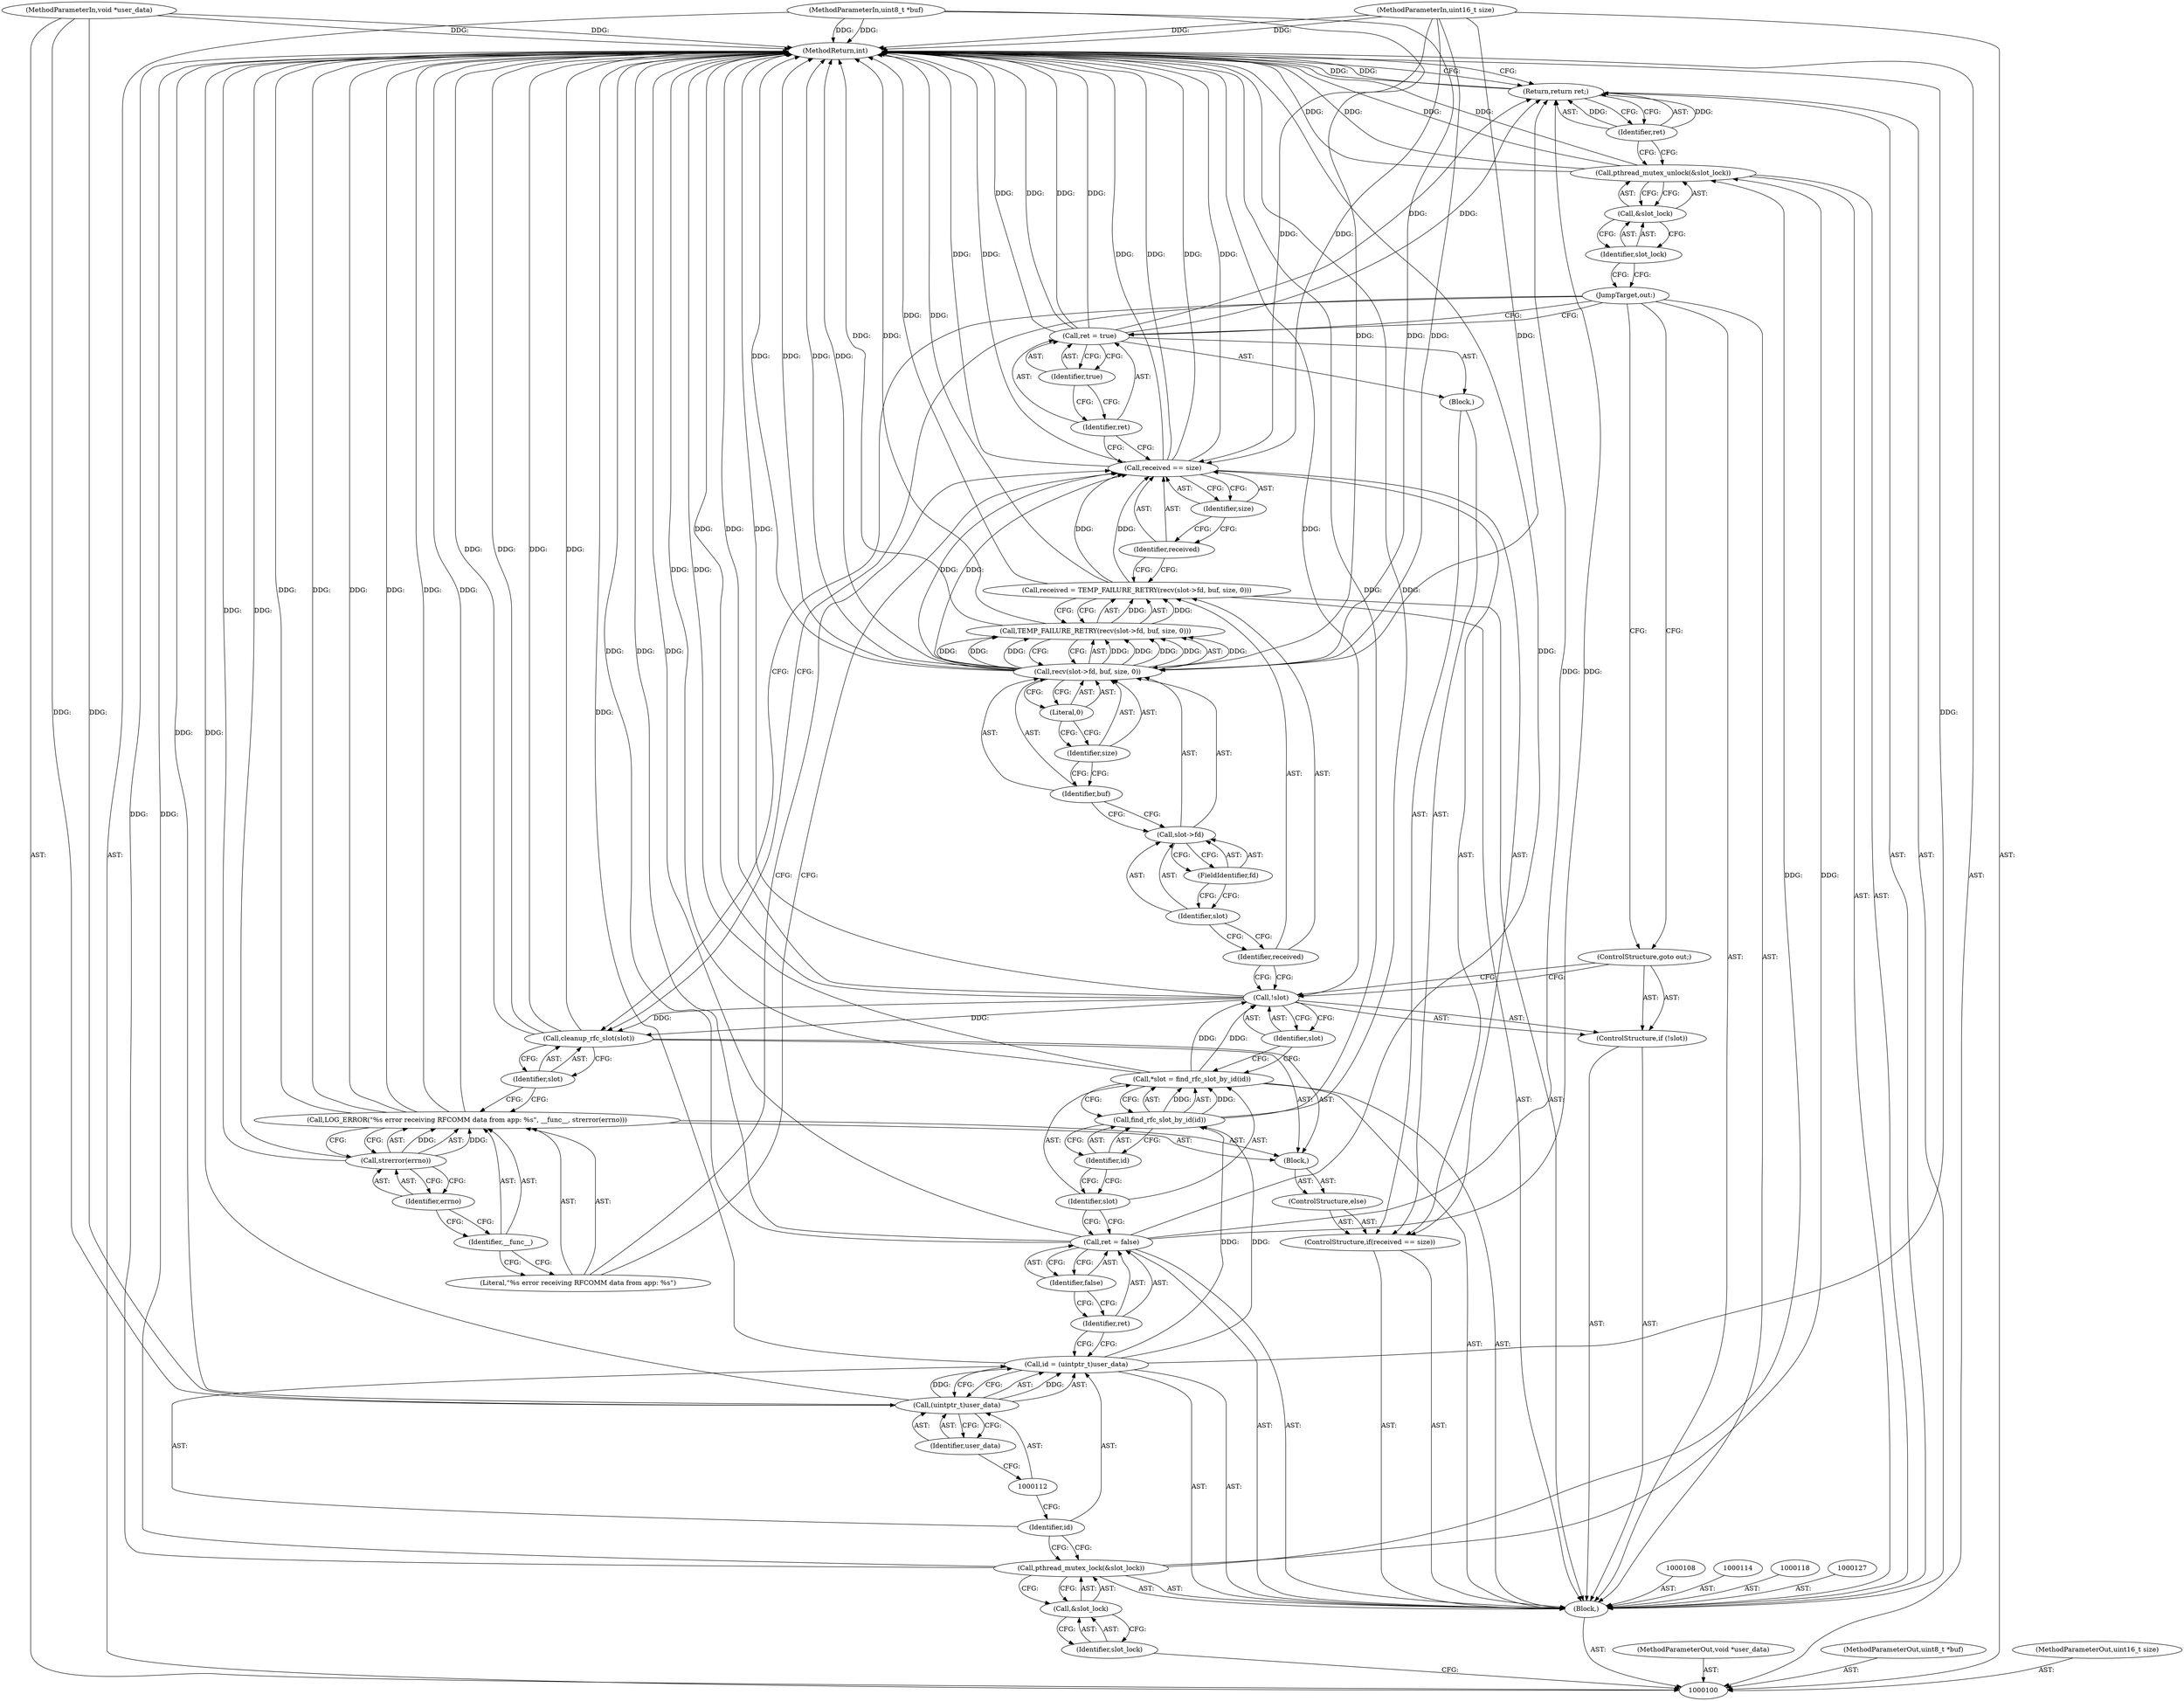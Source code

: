 digraph "0_Android_472271b153c5dc53c28beac55480a8d8434b2d5c_32" {
"1000161" [label="(MethodReturn,int)"];
"1000101" [label="(MethodParameterIn,void *user_data)"];
"1000237" [label="(MethodParameterOut,void *user_data)"];
"1000102" [label="(MethodParameterIn,uint8_t *buf)"];
"1000238" [label="(MethodParameterOut,uint8_t *buf)"];
"1000103" [label="(MethodParameterIn,uint16_t size)"];
"1000239" [label="(MethodParameterOut,uint16_t size)"];
"1000104" [label="(Block,)"];
"1000130" [label="(Call,TEMP_FAILURE_RETRY(recv(slot->fd, buf, size, 0)))"];
"1000131" [label="(Call,recv(slot->fd, buf, size, 0))"];
"1000132" [label="(Call,slot->fd)"];
"1000133" [label="(Identifier,slot)"];
"1000134" [label="(FieldIdentifier,fd)"];
"1000135" [label="(Identifier,buf)"];
"1000136" [label="(Identifier,size)"];
"1000128" [label="(Call,received = TEMP_FAILURE_RETRY(recv(slot->fd, buf, size, 0)))"];
"1000129" [label="(Identifier,received)"];
"1000137" [label="(Literal,0)"];
"1000141" [label="(Identifier,size)"];
"1000142" [label="(Block,)"];
"1000138" [label="(ControlStructure,if(received == size))"];
"1000139" [label="(Call,received == size)"];
"1000140" [label="(Identifier,received)"];
"1000145" [label="(Identifier,true)"];
"1000143" [label="(Call,ret = true)"];
"1000144" [label="(Identifier,ret)"];
"1000147" [label="(Block,)"];
"1000146" [label="(ControlStructure,else)"];
"1000149" [label="(Literal,\"%s error receiving RFCOMM data from app: %s\")"];
"1000148" [label="(Call,LOG_ERROR(\"%s error receiving RFCOMM data from app: %s\", __func__, strerror(errno)))"];
"1000150" [label="(Identifier,__func__)"];
"1000151" [label="(Call,strerror(errno))"];
"1000152" [label="(Identifier,errno)"];
"1000154" [label="(Identifier,slot)"];
"1000153" [label="(Call,cleanup_rfc_slot(slot))"];
"1000155" [label="(JumpTarget,out:)"];
"1000105" [label="(Call,pthread_mutex_lock(&slot_lock))"];
"1000106" [label="(Call,&slot_lock)"];
"1000107" [label="(Identifier,slot_lock)"];
"1000156" [label="(Call,pthread_mutex_unlock(&slot_lock))"];
"1000157" [label="(Call,&slot_lock)"];
"1000158" [label="(Identifier,slot_lock)"];
"1000159" [label="(Return,return ret;)"];
"1000160" [label="(Identifier,ret)"];
"1000109" [label="(Call,id = (uintptr_t)user_data)"];
"1000110" [label="(Identifier,id)"];
"1000111" [label="(Call,(uintptr_t)user_data)"];
"1000113" [label="(Identifier,user_data)"];
"1000117" [label="(Identifier,false)"];
"1000115" [label="(Call,ret = false)"];
"1000116" [label="(Identifier,ret)"];
"1000119" [label="(Call,*slot = find_rfc_slot_by_id(id))"];
"1000120" [label="(Identifier,slot)"];
"1000121" [label="(Call,find_rfc_slot_by_id(id))"];
"1000122" [label="(Identifier,id)"];
"1000123" [label="(ControlStructure,if (!slot))"];
"1000124" [label="(Call,!slot)"];
"1000125" [label="(Identifier,slot)"];
"1000126" [label="(ControlStructure,goto out;)"];
"1000161" -> "1000100"  [label="AST: "];
"1000161" -> "1000159"  [label="CFG: "];
"1000115" -> "1000161"  [label="DDG: "];
"1000115" -> "1000161"  [label="DDG: "];
"1000128" -> "1000161"  [label="DDG: "];
"1000124" -> "1000161"  [label="DDG: "];
"1000124" -> "1000161"  [label="DDG: "];
"1000148" -> "1000161"  [label="DDG: "];
"1000148" -> "1000161"  [label="DDG: "];
"1000148" -> "1000161"  [label="DDG: "];
"1000156" -> "1000161"  [label="DDG: "];
"1000156" -> "1000161"  [label="DDG: "];
"1000105" -> "1000161"  [label="DDG: "];
"1000153" -> "1000161"  [label="DDG: "];
"1000153" -> "1000161"  [label="DDG: "];
"1000102" -> "1000161"  [label="DDG: "];
"1000131" -> "1000161"  [label="DDG: "];
"1000131" -> "1000161"  [label="DDG: "];
"1000139" -> "1000161"  [label="DDG: "];
"1000139" -> "1000161"  [label="DDG: "];
"1000139" -> "1000161"  [label="DDG: "];
"1000151" -> "1000161"  [label="DDG: "];
"1000103" -> "1000161"  [label="DDG: "];
"1000143" -> "1000161"  [label="DDG: "];
"1000143" -> "1000161"  [label="DDG: "];
"1000119" -> "1000161"  [label="DDG: "];
"1000111" -> "1000161"  [label="DDG: "];
"1000101" -> "1000161"  [label="DDG: "];
"1000121" -> "1000161"  [label="DDG: "];
"1000109" -> "1000161"  [label="DDG: "];
"1000130" -> "1000161"  [label="DDG: "];
"1000159" -> "1000161"  [label="DDG: "];
"1000101" -> "1000100"  [label="AST: "];
"1000101" -> "1000161"  [label="DDG: "];
"1000101" -> "1000111"  [label="DDG: "];
"1000237" -> "1000100"  [label="AST: "];
"1000102" -> "1000100"  [label="AST: "];
"1000102" -> "1000161"  [label="DDG: "];
"1000102" -> "1000131"  [label="DDG: "];
"1000238" -> "1000100"  [label="AST: "];
"1000103" -> "1000100"  [label="AST: "];
"1000103" -> "1000161"  [label="DDG: "];
"1000103" -> "1000131"  [label="DDG: "];
"1000103" -> "1000139"  [label="DDG: "];
"1000239" -> "1000100"  [label="AST: "];
"1000104" -> "1000100"  [label="AST: "];
"1000105" -> "1000104"  [label="AST: "];
"1000108" -> "1000104"  [label="AST: "];
"1000109" -> "1000104"  [label="AST: "];
"1000114" -> "1000104"  [label="AST: "];
"1000115" -> "1000104"  [label="AST: "];
"1000118" -> "1000104"  [label="AST: "];
"1000119" -> "1000104"  [label="AST: "];
"1000123" -> "1000104"  [label="AST: "];
"1000127" -> "1000104"  [label="AST: "];
"1000128" -> "1000104"  [label="AST: "];
"1000138" -> "1000104"  [label="AST: "];
"1000155" -> "1000104"  [label="AST: "];
"1000156" -> "1000104"  [label="AST: "];
"1000159" -> "1000104"  [label="AST: "];
"1000130" -> "1000128"  [label="AST: "];
"1000130" -> "1000131"  [label="CFG: "];
"1000131" -> "1000130"  [label="AST: "];
"1000128" -> "1000130"  [label="CFG: "];
"1000130" -> "1000161"  [label="DDG: "];
"1000130" -> "1000128"  [label="DDG: "];
"1000131" -> "1000130"  [label="DDG: "];
"1000131" -> "1000130"  [label="DDG: "];
"1000131" -> "1000130"  [label="DDG: "];
"1000131" -> "1000130"  [label="DDG: "];
"1000131" -> "1000130"  [label="AST: "];
"1000131" -> "1000137"  [label="CFG: "];
"1000132" -> "1000131"  [label="AST: "];
"1000135" -> "1000131"  [label="AST: "];
"1000136" -> "1000131"  [label="AST: "];
"1000137" -> "1000131"  [label="AST: "];
"1000130" -> "1000131"  [label="CFG: "];
"1000131" -> "1000161"  [label="DDG: "];
"1000131" -> "1000161"  [label="DDG: "];
"1000131" -> "1000130"  [label="DDG: "];
"1000131" -> "1000130"  [label="DDG: "];
"1000131" -> "1000130"  [label="DDG: "];
"1000131" -> "1000130"  [label="DDG: "];
"1000102" -> "1000131"  [label="DDG: "];
"1000103" -> "1000131"  [label="DDG: "];
"1000131" -> "1000139"  [label="DDG: "];
"1000132" -> "1000131"  [label="AST: "];
"1000132" -> "1000134"  [label="CFG: "];
"1000133" -> "1000132"  [label="AST: "];
"1000134" -> "1000132"  [label="AST: "];
"1000135" -> "1000132"  [label="CFG: "];
"1000133" -> "1000132"  [label="AST: "];
"1000133" -> "1000129"  [label="CFG: "];
"1000134" -> "1000133"  [label="CFG: "];
"1000134" -> "1000132"  [label="AST: "];
"1000134" -> "1000133"  [label="CFG: "];
"1000132" -> "1000134"  [label="CFG: "];
"1000135" -> "1000131"  [label="AST: "];
"1000135" -> "1000132"  [label="CFG: "];
"1000136" -> "1000135"  [label="CFG: "];
"1000136" -> "1000131"  [label="AST: "];
"1000136" -> "1000135"  [label="CFG: "];
"1000137" -> "1000136"  [label="CFG: "];
"1000128" -> "1000104"  [label="AST: "];
"1000128" -> "1000130"  [label="CFG: "];
"1000129" -> "1000128"  [label="AST: "];
"1000130" -> "1000128"  [label="AST: "];
"1000140" -> "1000128"  [label="CFG: "];
"1000128" -> "1000161"  [label="DDG: "];
"1000130" -> "1000128"  [label="DDG: "];
"1000128" -> "1000139"  [label="DDG: "];
"1000129" -> "1000128"  [label="AST: "];
"1000129" -> "1000124"  [label="CFG: "];
"1000133" -> "1000129"  [label="CFG: "];
"1000137" -> "1000131"  [label="AST: "];
"1000137" -> "1000136"  [label="CFG: "];
"1000131" -> "1000137"  [label="CFG: "];
"1000141" -> "1000139"  [label="AST: "];
"1000141" -> "1000140"  [label="CFG: "];
"1000139" -> "1000141"  [label="CFG: "];
"1000142" -> "1000138"  [label="AST: "];
"1000143" -> "1000142"  [label="AST: "];
"1000138" -> "1000104"  [label="AST: "];
"1000139" -> "1000138"  [label="AST: "];
"1000142" -> "1000138"  [label="AST: "];
"1000146" -> "1000138"  [label="AST: "];
"1000139" -> "1000138"  [label="AST: "];
"1000139" -> "1000141"  [label="CFG: "];
"1000140" -> "1000139"  [label="AST: "];
"1000141" -> "1000139"  [label="AST: "];
"1000144" -> "1000139"  [label="CFG: "];
"1000149" -> "1000139"  [label="CFG: "];
"1000139" -> "1000161"  [label="DDG: "];
"1000139" -> "1000161"  [label="DDG: "];
"1000139" -> "1000161"  [label="DDG: "];
"1000128" -> "1000139"  [label="DDG: "];
"1000131" -> "1000139"  [label="DDG: "];
"1000103" -> "1000139"  [label="DDG: "];
"1000140" -> "1000139"  [label="AST: "];
"1000140" -> "1000128"  [label="CFG: "];
"1000141" -> "1000140"  [label="CFG: "];
"1000145" -> "1000143"  [label="AST: "];
"1000145" -> "1000144"  [label="CFG: "];
"1000143" -> "1000145"  [label="CFG: "];
"1000143" -> "1000142"  [label="AST: "];
"1000143" -> "1000145"  [label="CFG: "];
"1000144" -> "1000143"  [label="AST: "];
"1000145" -> "1000143"  [label="AST: "];
"1000155" -> "1000143"  [label="CFG: "];
"1000143" -> "1000161"  [label="DDG: "];
"1000143" -> "1000161"  [label="DDG: "];
"1000143" -> "1000159"  [label="DDG: "];
"1000144" -> "1000143"  [label="AST: "];
"1000144" -> "1000139"  [label="CFG: "];
"1000145" -> "1000144"  [label="CFG: "];
"1000147" -> "1000146"  [label="AST: "];
"1000148" -> "1000147"  [label="AST: "];
"1000153" -> "1000147"  [label="AST: "];
"1000146" -> "1000138"  [label="AST: "];
"1000147" -> "1000146"  [label="AST: "];
"1000149" -> "1000148"  [label="AST: "];
"1000149" -> "1000139"  [label="CFG: "];
"1000150" -> "1000149"  [label="CFG: "];
"1000148" -> "1000147"  [label="AST: "];
"1000148" -> "1000151"  [label="CFG: "];
"1000149" -> "1000148"  [label="AST: "];
"1000150" -> "1000148"  [label="AST: "];
"1000151" -> "1000148"  [label="AST: "];
"1000154" -> "1000148"  [label="CFG: "];
"1000148" -> "1000161"  [label="DDG: "];
"1000148" -> "1000161"  [label="DDG: "];
"1000148" -> "1000161"  [label="DDG: "];
"1000151" -> "1000148"  [label="DDG: "];
"1000150" -> "1000148"  [label="AST: "];
"1000150" -> "1000149"  [label="CFG: "];
"1000152" -> "1000150"  [label="CFG: "];
"1000151" -> "1000148"  [label="AST: "];
"1000151" -> "1000152"  [label="CFG: "];
"1000152" -> "1000151"  [label="AST: "];
"1000148" -> "1000151"  [label="CFG: "];
"1000151" -> "1000161"  [label="DDG: "];
"1000151" -> "1000148"  [label="DDG: "];
"1000152" -> "1000151"  [label="AST: "];
"1000152" -> "1000150"  [label="CFG: "];
"1000151" -> "1000152"  [label="CFG: "];
"1000154" -> "1000153"  [label="AST: "];
"1000154" -> "1000148"  [label="CFG: "];
"1000153" -> "1000154"  [label="CFG: "];
"1000153" -> "1000147"  [label="AST: "];
"1000153" -> "1000154"  [label="CFG: "];
"1000154" -> "1000153"  [label="AST: "];
"1000155" -> "1000153"  [label="CFG: "];
"1000153" -> "1000161"  [label="DDG: "];
"1000153" -> "1000161"  [label="DDG: "];
"1000124" -> "1000153"  [label="DDG: "];
"1000155" -> "1000104"  [label="AST: "];
"1000155" -> "1000143"  [label="CFG: "];
"1000155" -> "1000153"  [label="CFG: "];
"1000155" -> "1000126"  [label="CFG: "];
"1000158" -> "1000155"  [label="CFG: "];
"1000105" -> "1000104"  [label="AST: "];
"1000105" -> "1000106"  [label="CFG: "];
"1000106" -> "1000105"  [label="AST: "];
"1000110" -> "1000105"  [label="CFG: "];
"1000105" -> "1000161"  [label="DDG: "];
"1000105" -> "1000156"  [label="DDG: "];
"1000106" -> "1000105"  [label="AST: "];
"1000106" -> "1000107"  [label="CFG: "];
"1000107" -> "1000106"  [label="AST: "];
"1000105" -> "1000106"  [label="CFG: "];
"1000107" -> "1000106"  [label="AST: "];
"1000107" -> "1000100"  [label="CFG: "];
"1000106" -> "1000107"  [label="CFG: "];
"1000156" -> "1000104"  [label="AST: "];
"1000156" -> "1000157"  [label="CFG: "];
"1000157" -> "1000156"  [label="AST: "];
"1000160" -> "1000156"  [label="CFG: "];
"1000156" -> "1000161"  [label="DDG: "];
"1000156" -> "1000161"  [label="DDG: "];
"1000105" -> "1000156"  [label="DDG: "];
"1000157" -> "1000156"  [label="AST: "];
"1000157" -> "1000158"  [label="CFG: "];
"1000158" -> "1000157"  [label="AST: "];
"1000156" -> "1000157"  [label="CFG: "];
"1000158" -> "1000157"  [label="AST: "];
"1000158" -> "1000155"  [label="CFG: "];
"1000157" -> "1000158"  [label="CFG: "];
"1000159" -> "1000104"  [label="AST: "];
"1000159" -> "1000160"  [label="CFG: "];
"1000160" -> "1000159"  [label="AST: "];
"1000161" -> "1000159"  [label="CFG: "];
"1000159" -> "1000161"  [label="DDG: "];
"1000160" -> "1000159"  [label="DDG: "];
"1000143" -> "1000159"  [label="DDG: "];
"1000115" -> "1000159"  [label="DDG: "];
"1000160" -> "1000159"  [label="AST: "];
"1000160" -> "1000156"  [label="CFG: "];
"1000159" -> "1000160"  [label="CFG: "];
"1000160" -> "1000159"  [label="DDG: "];
"1000109" -> "1000104"  [label="AST: "];
"1000109" -> "1000111"  [label="CFG: "];
"1000110" -> "1000109"  [label="AST: "];
"1000111" -> "1000109"  [label="AST: "];
"1000116" -> "1000109"  [label="CFG: "];
"1000109" -> "1000161"  [label="DDG: "];
"1000111" -> "1000109"  [label="DDG: "];
"1000109" -> "1000121"  [label="DDG: "];
"1000110" -> "1000109"  [label="AST: "];
"1000110" -> "1000105"  [label="CFG: "];
"1000112" -> "1000110"  [label="CFG: "];
"1000111" -> "1000109"  [label="AST: "];
"1000111" -> "1000113"  [label="CFG: "];
"1000112" -> "1000111"  [label="AST: "];
"1000113" -> "1000111"  [label="AST: "];
"1000109" -> "1000111"  [label="CFG: "];
"1000111" -> "1000161"  [label="DDG: "];
"1000111" -> "1000109"  [label="DDG: "];
"1000101" -> "1000111"  [label="DDG: "];
"1000113" -> "1000111"  [label="AST: "];
"1000113" -> "1000112"  [label="CFG: "];
"1000111" -> "1000113"  [label="CFG: "];
"1000117" -> "1000115"  [label="AST: "];
"1000117" -> "1000116"  [label="CFG: "];
"1000115" -> "1000117"  [label="CFG: "];
"1000115" -> "1000104"  [label="AST: "];
"1000115" -> "1000117"  [label="CFG: "];
"1000116" -> "1000115"  [label="AST: "];
"1000117" -> "1000115"  [label="AST: "];
"1000120" -> "1000115"  [label="CFG: "];
"1000115" -> "1000161"  [label="DDG: "];
"1000115" -> "1000161"  [label="DDG: "];
"1000115" -> "1000159"  [label="DDG: "];
"1000116" -> "1000115"  [label="AST: "];
"1000116" -> "1000109"  [label="CFG: "];
"1000117" -> "1000116"  [label="CFG: "];
"1000119" -> "1000104"  [label="AST: "];
"1000119" -> "1000121"  [label="CFG: "];
"1000120" -> "1000119"  [label="AST: "];
"1000121" -> "1000119"  [label="AST: "];
"1000125" -> "1000119"  [label="CFG: "];
"1000119" -> "1000161"  [label="DDG: "];
"1000121" -> "1000119"  [label="DDG: "];
"1000119" -> "1000124"  [label="DDG: "];
"1000120" -> "1000119"  [label="AST: "];
"1000120" -> "1000115"  [label="CFG: "];
"1000122" -> "1000120"  [label="CFG: "];
"1000121" -> "1000119"  [label="AST: "];
"1000121" -> "1000122"  [label="CFG: "];
"1000122" -> "1000121"  [label="AST: "];
"1000119" -> "1000121"  [label="CFG: "];
"1000121" -> "1000161"  [label="DDG: "];
"1000121" -> "1000119"  [label="DDG: "];
"1000109" -> "1000121"  [label="DDG: "];
"1000122" -> "1000121"  [label="AST: "];
"1000122" -> "1000120"  [label="CFG: "];
"1000121" -> "1000122"  [label="CFG: "];
"1000123" -> "1000104"  [label="AST: "];
"1000124" -> "1000123"  [label="AST: "];
"1000126" -> "1000123"  [label="AST: "];
"1000124" -> "1000123"  [label="AST: "];
"1000124" -> "1000125"  [label="CFG: "];
"1000125" -> "1000124"  [label="AST: "];
"1000126" -> "1000124"  [label="CFG: "];
"1000129" -> "1000124"  [label="CFG: "];
"1000124" -> "1000161"  [label="DDG: "];
"1000124" -> "1000161"  [label="DDG: "];
"1000119" -> "1000124"  [label="DDG: "];
"1000124" -> "1000153"  [label="DDG: "];
"1000125" -> "1000124"  [label="AST: "];
"1000125" -> "1000119"  [label="CFG: "];
"1000124" -> "1000125"  [label="CFG: "];
"1000126" -> "1000123"  [label="AST: "];
"1000126" -> "1000124"  [label="CFG: "];
"1000155" -> "1000126"  [label="CFG: "];
}
